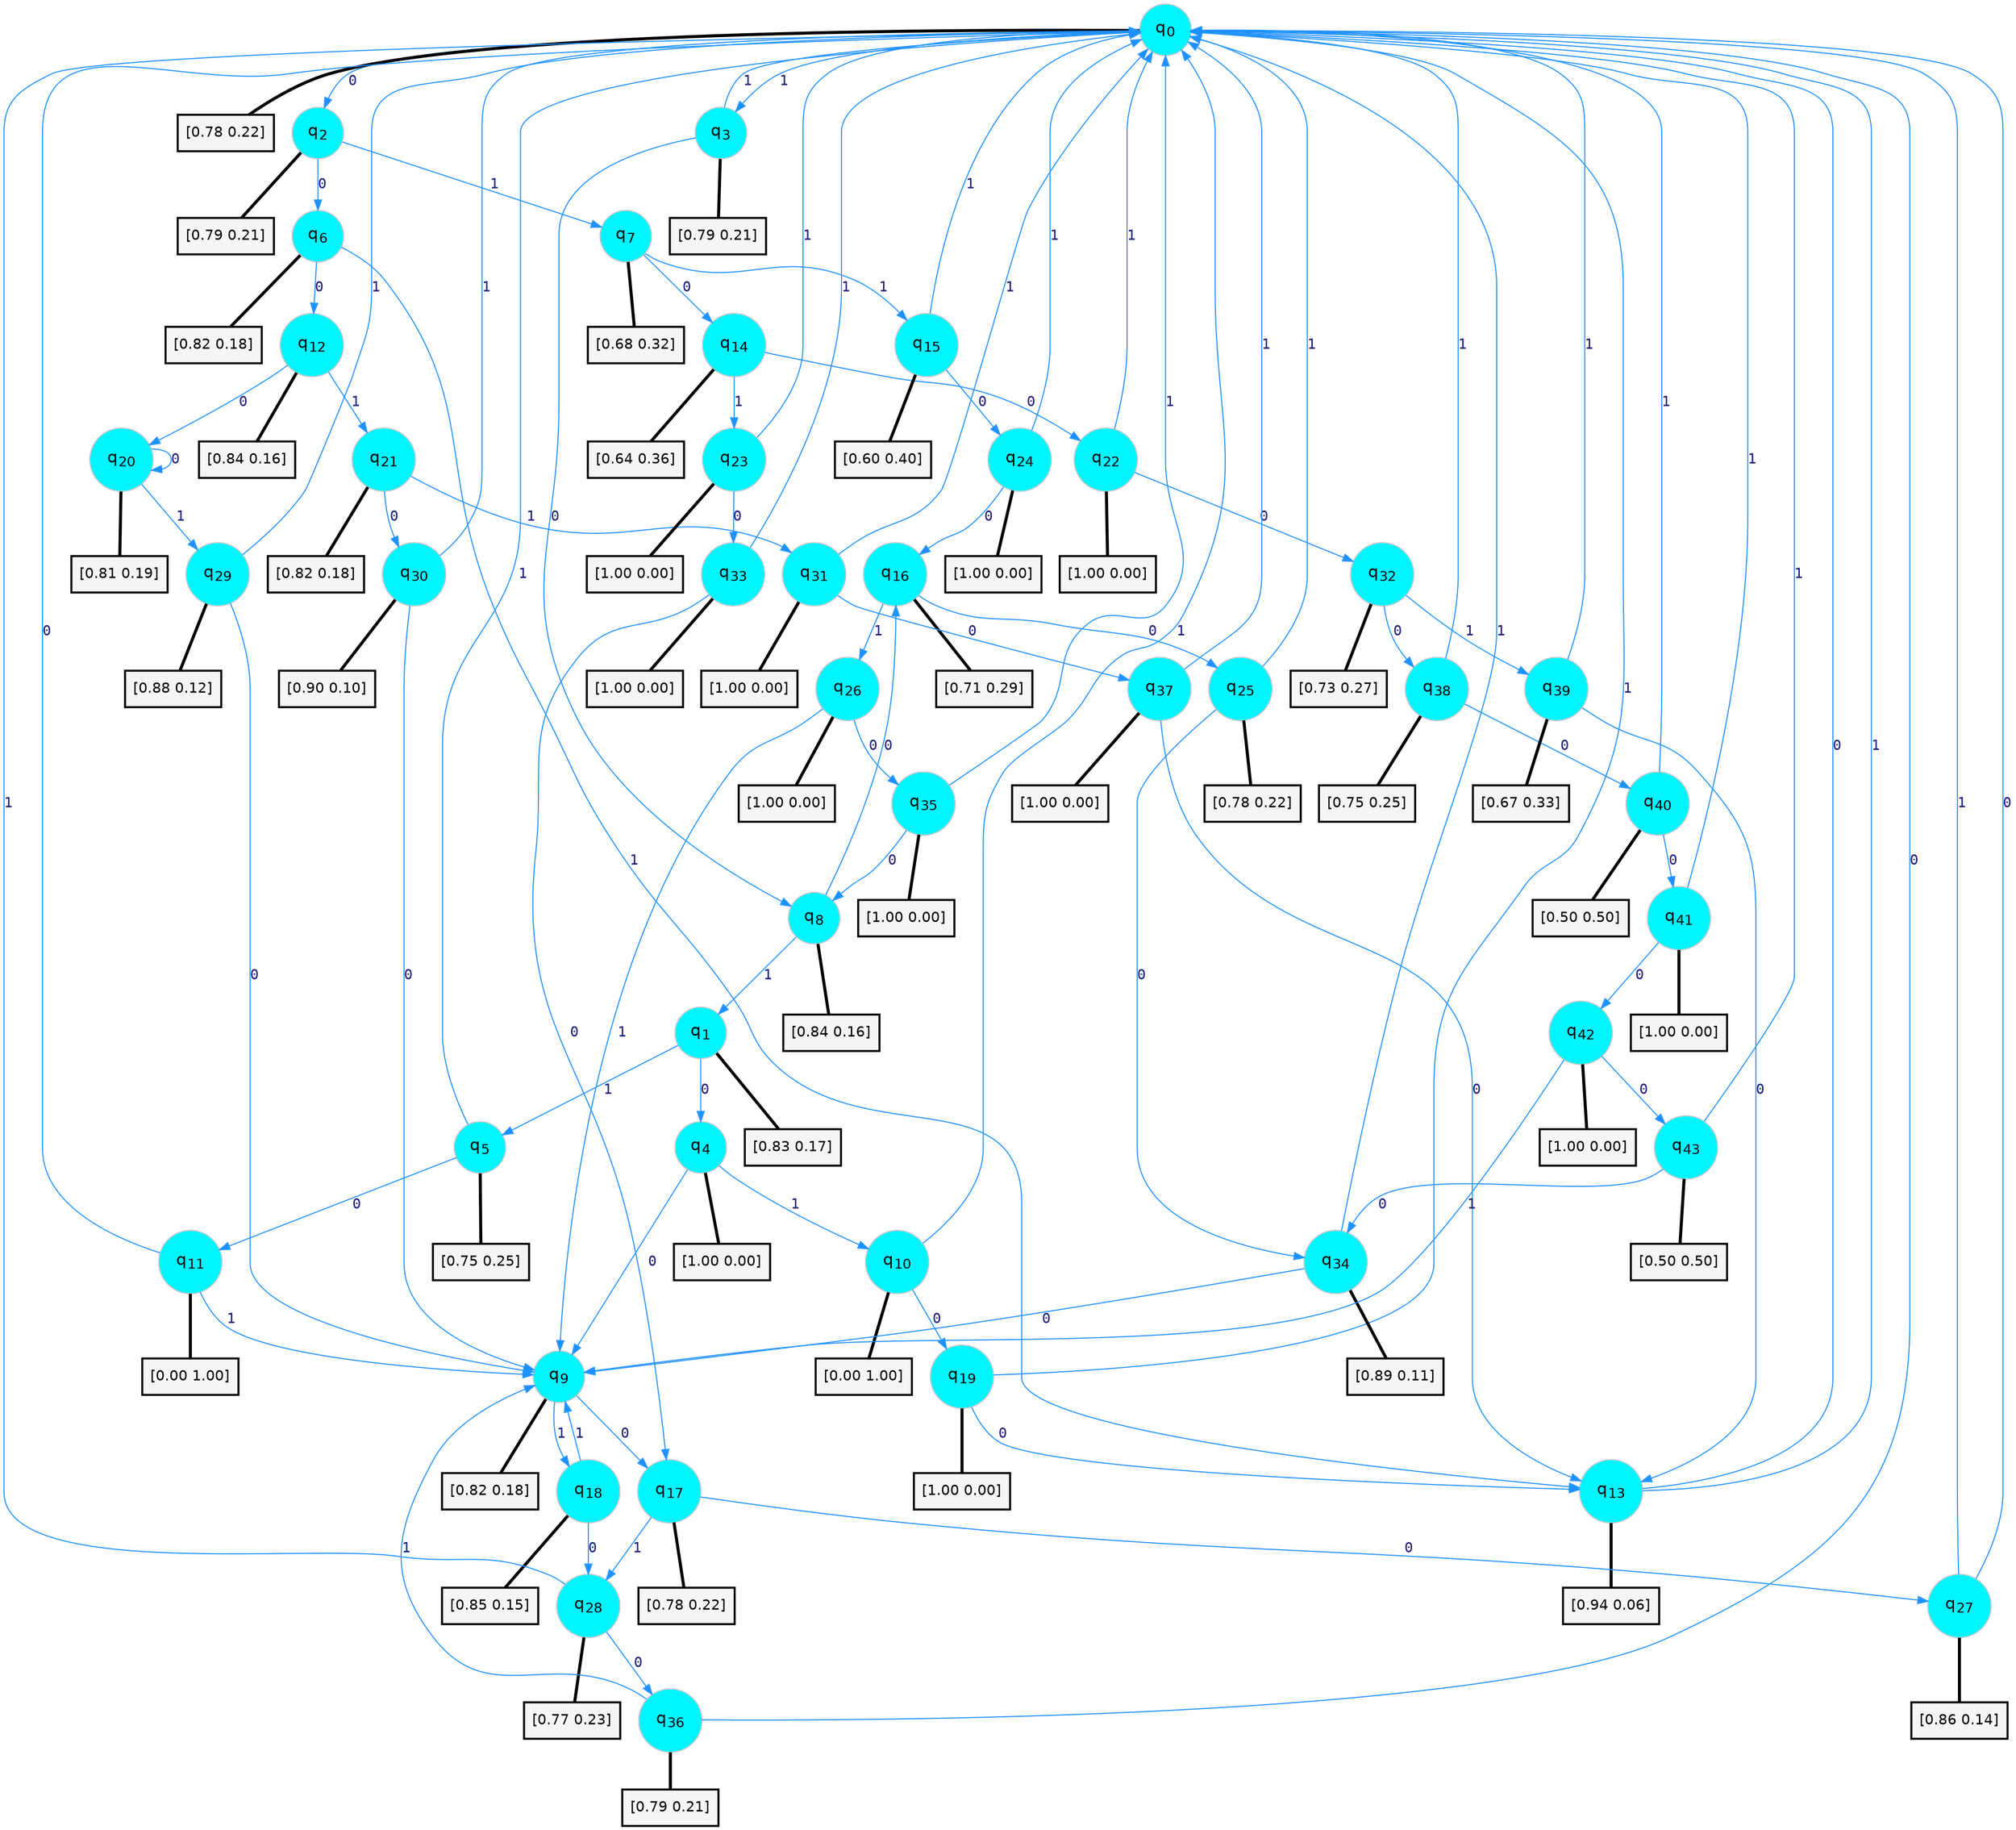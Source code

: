 digraph G {
graph [
bgcolor=transparent, dpi=300, rankdir=TD, size="40,25"];
node [
color=gray, fillcolor=turquoise1, fontcolor=black, fontname=Helvetica, fontsize=16, fontweight=bold, shape=circle, style=filled];
edge [
arrowsize=1, color=dodgerblue1, fontcolor=midnightblue, fontname=courier, fontweight=bold, penwidth=1, style=solid, weight=20];
0[label=<q<SUB>0</SUB>>];
1[label=<q<SUB>1</SUB>>];
2[label=<q<SUB>2</SUB>>];
3[label=<q<SUB>3</SUB>>];
4[label=<q<SUB>4</SUB>>];
5[label=<q<SUB>5</SUB>>];
6[label=<q<SUB>6</SUB>>];
7[label=<q<SUB>7</SUB>>];
8[label=<q<SUB>8</SUB>>];
9[label=<q<SUB>9</SUB>>];
10[label=<q<SUB>10</SUB>>];
11[label=<q<SUB>11</SUB>>];
12[label=<q<SUB>12</SUB>>];
13[label=<q<SUB>13</SUB>>];
14[label=<q<SUB>14</SUB>>];
15[label=<q<SUB>15</SUB>>];
16[label=<q<SUB>16</SUB>>];
17[label=<q<SUB>17</SUB>>];
18[label=<q<SUB>18</SUB>>];
19[label=<q<SUB>19</SUB>>];
20[label=<q<SUB>20</SUB>>];
21[label=<q<SUB>21</SUB>>];
22[label=<q<SUB>22</SUB>>];
23[label=<q<SUB>23</SUB>>];
24[label=<q<SUB>24</SUB>>];
25[label=<q<SUB>25</SUB>>];
26[label=<q<SUB>26</SUB>>];
27[label=<q<SUB>27</SUB>>];
28[label=<q<SUB>28</SUB>>];
29[label=<q<SUB>29</SUB>>];
30[label=<q<SUB>30</SUB>>];
31[label=<q<SUB>31</SUB>>];
32[label=<q<SUB>32</SUB>>];
33[label=<q<SUB>33</SUB>>];
34[label=<q<SUB>34</SUB>>];
35[label=<q<SUB>35</SUB>>];
36[label=<q<SUB>36</SUB>>];
37[label=<q<SUB>37</SUB>>];
38[label=<q<SUB>38</SUB>>];
39[label=<q<SUB>39</SUB>>];
40[label=<q<SUB>40</SUB>>];
41[label=<q<SUB>41</SUB>>];
42[label=<q<SUB>42</SUB>>];
43[label=<q<SUB>43</SUB>>];
44[label="[0.78 0.22]", shape=box,fontcolor=black, fontname=Helvetica, fontsize=14, penwidth=2, fillcolor=whitesmoke,color=black];
45[label="[0.83 0.17]", shape=box,fontcolor=black, fontname=Helvetica, fontsize=14, penwidth=2, fillcolor=whitesmoke,color=black];
46[label="[0.79 0.21]", shape=box,fontcolor=black, fontname=Helvetica, fontsize=14, penwidth=2, fillcolor=whitesmoke,color=black];
47[label="[0.79 0.21]", shape=box,fontcolor=black, fontname=Helvetica, fontsize=14, penwidth=2, fillcolor=whitesmoke,color=black];
48[label="[1.00 0.00]", shape=box,fontcolor=black, fontname=Helvetica, fontsize=14, penwidth=2, fillcolor=whitesmoke,color=black];
49[label="[0.75 0.25]", shape=box,fontcolor=black, fontname=Helvetica, fontsize=14, penwidth=2, fillcolor=whitesmoke,color=black];
50[label="[0.82 0.18]", shape=box,fontcolor=black, fontname=Helvetica, fontsize=14, penwidth=2, fillcolor=whitesmoke,color=black];
51[label="[0.68 0.32]", shape=box,fontcolor=black, fontname=Helvetica, fontsize=14, penwidth=2, fillcolor=whitesmoke,color=black];
52[label="[0.84 0.16]", shape=box,fontcolor=black, fontname=Helvetica, fontsize=14, penwidth=2, fillcolor=whitesmoke,color=black];
53[label="[0.82 0.18]", shape=box,fontcolor=black, fontname=Helvetica, fontsize=14, penwidth=2, fillcolor=whitesmoke,color=black];
54[label="[0.00 1.00]", shape=box,fontcolor=black, fontname=Helvetica, fontsize=14, penwidth=2, fillcolor=whitesmoke,color=black];
55[label="[0.00 1.00]", shape=box,fontcolor=black, fontname=Helvetica, fontsize=14, penwidth=2, fillcolor=whitesmoke,color=black];
56[label="[0.84 0.16]", shape=box,fontcolor=black, fontname=Helvetica, fontsize=14, penwidth=2, fillcolor=whitesmoke,color=black];
57[label="[0.94 0.06]", shape=box,fontcolor=black, fontname=Helvetica, fontsize=14, penwidth=2, fillcolor=whitesmoke,color=black];
58[label="[0.64 0.36]", shape=box,fontcolor=black, fontname=Helvetica, fontsize=14, penwidth=2, fillcolor=whitesmoke,color=black];
59[label="[0.60 0.40]", shape=box,fontcolor=black, fontname=Helvetica, fontsize=14, penwidth=2, fillcolor=whitesmoke,color=black];
60[label="[0.71 0.29]", shape=box,fontcolor=black, fontname=Helvetica, fontsize=14, penwidth=2, fillcolor=whitesmoke,color=black];
61[label="[0.78 0.22]", shape=box,fontcolor=black, fontname=Helvetica, fontsize=14, penwidth=2, fillcolor=whitesmoke,color=black];
62[label="[0.85 0.15]", shape=box,fontcolor=black, fontname=Helvetica, fontsize=14, penwidth=2, fillcolor=whitesmoke,color=black];
63[label="[1.00 0.00]", shape=box,fontcolor=black, fontname=Helvetica, fontsize=14, penwidth=2, fillcolor=whitesmoke,color=black];
64[label="[0.81 0.19]", shape=box,fontcolor=black, fontname=Helvetica, fontsize=14, penwidth=2, fillcolor=whitesmoke,color=black];
65[label="[0.82 0.18]", shape=box,fontcolor=black, fontname=Helvetica, fontsize=14, penwidth=2, fillcolor=whitesmoke,color=black];
66[label="[1.00 0.00]", shape=box,fontcolor=black, fontname=Helvetica, fontsize=14, penwidth=2, fillcolor=whitesmoke,color=black];
67[label="[1.00 0.00]", shape=box,fontcolor=black, fontname=Helvetica, fontsize=14, penwidth=2, fillcolor=whitesmoke,color=black];
68[label="[1.00 0.00]", shape=box,fontcolor=black, fontname=Helvetica, fontsize=14, penwidth=2, fillcolor=whitesmoke,color=black];
69[label="[0.78 0.22]", shape=box,fontcolor=black, fontname=Helvetica, fontsize=14, penwidth=2, fillcolor=whitesmoke,color=black];
70[label="[1.00 0.00]", shape=box,fontcolor=black, fontname=Helvetica, fontsize=14, penwidth=2, fillcolor=whitesmoke,color=black];
71[label="[0.86 0.14]", shape=box,fontcolor=black, fontname=Helvetica, fontsize=14, penwidth=2, fillcolor=whitesmoke,color=black];
72[label="[0.77 0.23]", shape=box,fontcolor=black, fontname=Helvetica, fontsize=14, penwidth=2, fillcolor=whitesmoke,color=black];
73[label="[0.88 0.12]", shape=box,fontcolor=black, fontname=Helvetica, fontsize=14, penwidth=2, fillcolor=whitesmoke,color=black];
74[label="[0.90 0.10]", shape=box,fontcolor=black, fontname=Helvetica, fontsize=14, penwidth=2, fillcolor=whitesmoke,color=black];
75[label="[1.00 0.00]", shape=box,fontcolor=black, fontname=Helvetica, fontsize=14, penwidth=2, fillcolor=whitesmoke,color=black];
76[label="[0.73 0.27]", shape=box,fontcolor=black, fontname=Helvetica, fontsize=14, penwidth=2, fillcolor=whitesmoke,color=black];
77[label="[1.00 0.00]", shape=box,fontcolor=black, fontname=Helvetica, fontsize=14, penwidth=2, fillcolor=whitesmoke,color=black];
78[label="[0.89 0.11]", shape=box,fontcolor=black, fontname=Helvetica, fontsize=14, penwidth=2, fillcolor=whitesmoke,color=black];
79[label="[1.00 0.00]", shape=box,fontcolor=black, fontname=Helvetica, fontsize=14, penwidth=2, fillcolor=whitesmoke,color=black];
80[label="[0.79 0.21]", shape=box,fontcolor=black, fontname=Helvetica, fontsize=14, penwidth=2, fillcolor=whitesmoke,color=black];
81[label="[1.00 0.00]", shape=box,fontcolor=black, fontname=Helvetica, fontsize=14, penwidth=2, fillcolor=whitesmoke,color=black];
82[label="[0.75 0.25]", shape=box,fontcolor=black, fontname=Helvetica, fontsize=14, penwidth=2, fillcolor=whitesmoke,color=black];
83[label="[0.67 0.33]", shape=box,fontcolor=black, fontname=Helvetica, fontsize=14, penwidth=2, fillcolor=whitesmoke,color=black];
84[label="[0.50 0.50]", shape=box,fontcolor=black, fontname=Helvetica, fontsize=14, penwidth=2, fillcolor=whitesmoke,color=black];
85[label="[1.00 0.00]", shape=box,fontcolor=black, fontname=Helvetica, fontsize=14, penwidth=2, fillcolor=whitesmoke,color=black];
86[label="[1.00 0.00]", shape=box,fontcolor=black, fontname=Helvetica, fontsize=14, penwidth=2, fillcolor=whitesmoke,color=black];
87[label="[0.50 0.50]", shape=box,fontcolor=black, fontname=Helvetica, fontsize=14, penwidth=2, fillcolor=whitesmoke,color=black];
0->2 [label=0];
0->3 [label=1];
0->44 [arrowhead=none, penwidth=3,color=black];
1->4 [label=0];
1->5 [label=1];
1->45 [arrowhead=none, penwidth=3,color=black];
2->6 [label=0];
2->7 [label=1];
2->46 [arrowhead=none, penwidth=3,color=black];
3->8 [label=0];
3->0 [label=1];
3->47 [arrowhead=none, penwidth=3,color=black];
4->9 [label=0];
4->10 [label=1];
4->48 [arrowhead=none, penwidth=3,color=black];
5->11 [label=0];
5->0 [label=1];
5->49 [arrowhead=none, penwidth=3,color=black];
6->12 [label=0];
6->13 [label=1];
6->50 [arrowhead=none, penwidth=3,color=black];
7->14 [label=0];
7->15 [label=1];
7->51 [arrowhead=none, penwidth=3,color=black];
8->16 [label=0];
8->1 [label=1];
8->52 [arrowhead=none, penwidth=3,color=black];
9->17 [label=0];
9->18 [label=1];
9->53 [arrowhead=none, penwidth=3,color=black];
10->19 [label=0];
10->0 [label=1];
10->54 [arrowhead=none, penwidth=3,color=black];
11->0 [label=0];
11->9 [label=1];
11->55 [arrowhead=none, penwidth=3,color=black];
12->20 [label=0];
12->21 [label=1];
12->56 [arrowhead=none, penwidth=3,color=black];
13->0 [label=0];
13->0 [label=1];
13->57 [arrowhead=none, penwidth=3,color=black];
14->22 [label=0];
14->23 [label=1];
14->58 [arrowhead=none, penwidth=3,color=black];
15->24 [label=0];
15->0 [label=1];
15->59 [arrowhead=none, penwidth=3,color=black];
16->25 [label=0];
16->26 [label=1];
16->60 [arrowhead=none, penwidth=3,color=black];
17->27 [label=0];
17->28 [label=1];
17->61 [arrowhead=none, penwidth=3,color=black];
18->28 [label=0];
18->9 [label=1];
18->62 [arrowhead=none, penwidth=3,color=black];
19->13 [label=0];
19->0 [label=1];
19->63 [arrowhead=none, penwidth=3,color=black];
20->20 [label=0];
20->29 [label=1];
20->64 [arrowhead=none, penwidth=3,color=black];
21->30 [label=0];
21->31 [label=1];
21->65 [arrowhead=none, penwidth=3,color=black];
22->32 [label=0];
22->0 [label=1];
22->66 [arrowhead=none, penwidth=3,color=black];
23->33 [label=0];
23->0 [label=1];
23->67 [arrowhead=none, penwidth=3,color=black];
24->16 [label=0];
24->0 [label=1];
24->68 [arrowhead=none, penwidth=3,color=black];
25->34 [label=0];
25->0 [label=1];
25->69 [arrowhead=none, penwidth=3,color=black];
26->35 [label=0];
26->9 [label=1];
26->70 [arrowhead=none, penwidth=3,color=black];
27->0 [label=0];
27->0 [label=1];
27->71 [arrowhead=none, penwidth=3,color=black];
28->36 [label=0];
28->0 [label=1];
28->72 [arrowhead=none, penwidth=3,color=black];
29->9 [label=0];
29->0 [label=1];
29->73 [arrowhead=none, penwidth=3,color=black];
30->9 [label=0];
30->0 [label=1];
30->74 [arrowhead=none, penwidth=3,color=black];
31->37 [label=0];
31->0 [label=1];
31->75 [arrowhead=none, penwidth=3,color=black];
32->38 [label=0];
32->39 [label=1];
32->76 [arrowhead=none, penwidth=3,color=black];
33->17 [label=0];
33->0 [label=1];
33->77 [arrowhead=none, penwidth=3,color=black];
34->9 [label=0];
34->0 [label=1];
34->78 [arrowhead=none, penwidth=3,color=black];
35->8 [label=0];
35->0 [label=1];
35->79 [arrowhead=none, penwidth=3,color=black];
36->0 [label=0];
36->9 [label=1];
36->80 [arrowhead=none, penwidth=3,color=black];
37->13 [label=0];
37->0 [label=1];
37->81 [arrowhead=none, penwidth=3,color=black];
38->40 [label=0];
38->0 [label=1];
38->82 [arrowhead=none, penwidth=3,color=black];
39->13 [label=0];
39->0 [label=1];
39->83 [arrowhead=none, penwidth=3,color=black];
40->41 [label=0];
40->0 [label=1];
40->84 [arrowhead=none, penwidth=3,color=black];
41->42 [label=0];
41->0 [label=1];
41->85 [arrowhead=none, penwidth=3,color=black];
42->43 [label=0];
42->9 [label=1];
42->86 [arrowhead=none, penwidth=3,color=black];
43->34 [label=0];
43->0 [label=1];
43->87 [arrowhead=none, penwidth=3,color=black];
}
